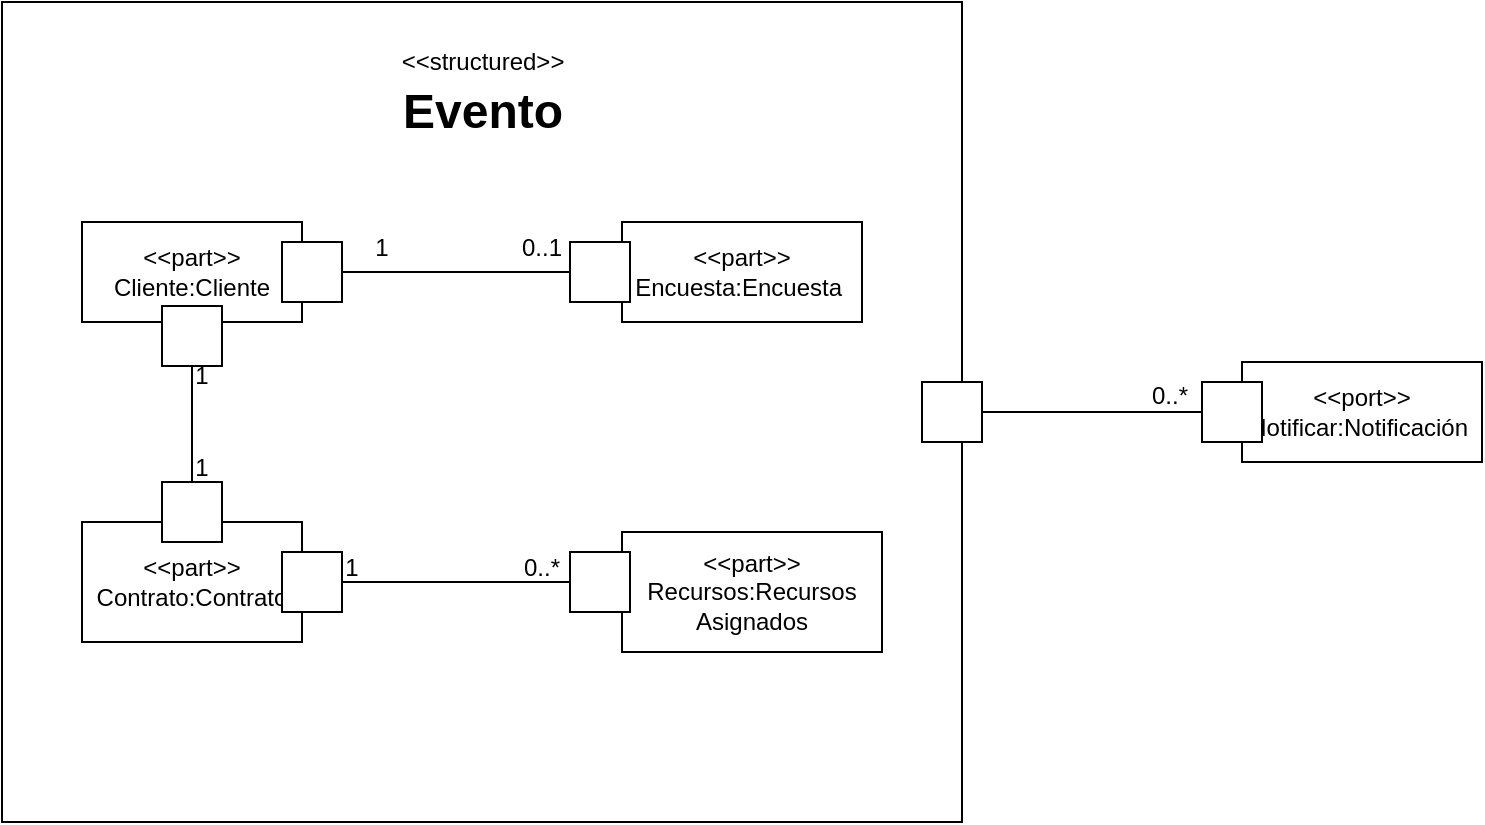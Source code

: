 <mxfile version="28.0.6">
  <diagram name="Página-1" id="6R_OjLi72vYt-dycN_tc">
    <mxGraphModel grid="1" page="1" gridSize="10" guides="1" tooltips="1" connect="1" arrows="1" fold="1" pageScale="1" pageWidth="827" pageHeight="1169" math="0" shadow="0">
      <root>
        <mxCell id="0" />
        <mxCell id="1" parent="0" />
        <mxCell id="su-L_p-GnaSUFCZXxHe7-21" style="edgeStyle=orthogonalEdgeStyle;rounded=1;orthogonalLoop=1;jettySize=auto;html=1;entryX=0;entryY=0.5;entryDx=0;entryDy=0;curved=0;endArrow=none;endFill=0;" edge="1" parent="1" source="su-L_p-GnaSUFCZXxHe7-1">
          <mxGeometry relative="1" as="geometry">
            <mxPoint x="707" y="225" as="targetPoint" />
          </mxGeometry>
        </mxCell>
        <mxCell id="su-L_p-GnaSUFCZXxHe7-1" value="" style="verticalLabelPosition=bottom;verticalAlign=top;html=1;shape=mxgraph.basic.rect;fillColor2=none;strokeWidth=1;size=20;indent=5;" vertex="1" parent="1">
          <mxGeometry x="100" y="20" width="480" height="410" as="geometry" />
        </mxCell>
        <mxCell id="su-L_p-GnaSUFCZXxHe7-2" value="&lt;span style=&quot;font-size: 12px; font-weight: 400; text-wrap-mode: wrap;&quot;&gt;&amp;lt;&amp;lt;structured&amp;gt;&amp;gt;&lt;/span&gt;&lt;div&gt;Evento&lt;/div&gt;" style="text;strokeColor=none;fillColor=none;html=1;fontSize=24;fontStyle=1;verticalAlign=middle;align=center;" vertex="1" parent="1">
          <mxGeometry x="255" y="40" width="170" height="40" as="geometry" />
        </mxCell>
        <mxCell id="su-L_p-GnaSUFCZXxHe7-3" value="&lt;div&gt;&amp;lt;&amp;lt;part&amp;gt;&amp;gt;&lt;/div&gt;Contrato:Contrato" style="html=1;whiteSpace=wrap;" vertex="1" parent="1">
          <mxGeometry x="140" y="280" width="110" height="60" as="geometry" />
        </mxCell>
        <mxCell id="su-L_p-GnaSUFCZXxHe7-4" value="&amp;lt;&amp;lt;part&amp;gt;&amp;gt;&lt;div&gt;Recursos:Recursos Asignados&lt;/div&gt;" style="html=1;whiteSpace=wrap;" vertex="1" parent="1">
          <mxGeometry x="410" y="285" width="130" height="60" as="geometry" />
        </mxCell>
        <mxCell id="su-L_p-GnaSUFCZXxHe7-6" value="&amp;lt;&amp;lt;part&amp;gt;&amp;gt;&lt;div&gt;Encuesta:Encuesta&amp;nbsp;&lt;/div&gt;" style="html=1;whiteSpace=wrap;" vertex="1" parent="1">
          <mxGeometry x="410" y="130" width="120" height="50" as="geometry" />
        </mxCell>
        <mxCell id="su-L_p-GnaSUFCZXxHe7-5" value="&amp;lt;&amp;lt;part&amp;gt;&amp;gt;&lt;br&gt;Cliente:Cliente&lt;span style=&quot;color: rgba(0, 0, 0, 0); font-family: monospace; font-size: 0px; text-align: start; text-wrap-mode: nowrap;&quot;&gt;%3CmxGraphModel%3E%3Croot%3E%3CmxCell%20id%3D%220%22%2F%3E%3CmxCell%20id%3D%221%22%20parent%3D%220%22%2F%3E%3CmxCell%20id%3D%222%22%20value%3D%22Contrato%22%20style%3D%22html%3D1%3BwhiteSpace%3Dwrap%3B%22%20vertex%3D%221%22%20parent%3D%221%22%3E%3CmxGeometry%20x%3D%22130%22%20y%3D%22130%22%20width%3D%22110%22%20height%3D%2250%22%20as%3D%22geometry%22%2F%3E%3C%2FmxCell%3E%3C%2Froot%3E%3C%2FmxGraphModel%3E&lt;/span&gt;" style="html=1;whiteSpace=wrap;" vertex="1" parent="1">
          <mxGeometry x="140" y="130" width="110" height="50" as="geometry" />
        </mxCell>
        <mxCell id="6J4SbKohYvfMICyxSjGV-2" value="" style="text;strokeColor=none;fillColor=none;align=left;verticalAlign=middle;spacingTop=-1;spacingLeft=4;spacingRight=4;rotatable=0;labelPosition=right;points=[];portConstraint=eastwest;" vertex="1" parent="1">
          <mxGeometry x="410" y="180" width="20" height="14" as="geometry" />
        </mxCell>
        <mxCell id="su-L_p-GnaSUFCZXxHe7-8" value="" style="rounded=0;whiteSpace=wrap;html=1;" vertex="1" parent="1">
          <mxGeometry x="180" y="172" width="30" height="30" as="geometry" />
        </mxCell>
        <mxCell id="su-L_p-GnaSUFCZXxHe7-9" value="" style="rounded=0;whiteSpace=wrap;html=1;" vertex="1" parent="1">
          <mxGeometry x="180" y="260" width="30" height="30" as="geometry" />
        </mxCell>
        <mxCell id="6J4SbKohYvfMICyxSjGV-7" value="" style="endArrow=none;html=1;rounded=0;entryX=0.5;entryY=1;entryDx=0;entryDy=0;exitX=0.5;exitY=0;exitDx=0;exitDy=0;" edge="1" parent="1" source="su-L_p-GnaSUFCZXxHe7-9" target="su-L_p-GnaSUFCZXxHe7-8">
          <mxGeometry width="50" height="50" relative="1" as="geometry">
            <mxPoint x="260" y="280" as="sourcePoint" />
            <mxPoint x="310" y="230" as="targetPoint" />
          </mxGeometry>
        </mxCell>
        <mxCell id="su-L_p-GnaSUFCZXxHe7-11" value="" style="rounded=0;whiteSpace=wrap;html=1;" vertex="1" parent="1">
          <mxGeometry x="240" y="295" width="30" height="30" as="geometry" />
        </mxCell>
        <mxCell id="su-L_p-GnaSUFCZXxHe7-13" value="" style="rounded=0;whiteSpace=wrap;html=1;" vertex="1" parent="1">
          <mxGeometry x="384" y="295" width="30" height="30" as="geometry" />
        </mxCell>
        <mxCell id="6J4SbKohYvfMICyxSjGV-8" value="" style="endArrow=none;html=1;rounded=0;exitX=1;exitY=0.5;exitDx=0;exitDy=0;entryX=0;entryY=0.5;entryDx=0;entryDy=0;" edge="1" parent="1" source="su-L_p-GnaSUFCZXxHe7-11" target="su-L_p-GnaSUFCZXxHe7-13">
          <mxGeometry width="50" height="50" relative="1" as="geometry">
            <mxPoint x="300" y="290" as="sourcePoint" />
            <mxPoint x="350" y="240" as="targetPoint" />
          </mxGeometry>
        </mxCell>
        <mxCell id="su-L_p-GnaSUFCZXxHe7-17" value="" style="rounded=0;whiteSpace=wrap;html=1;" vertex="1" parent="1">
          <mxGeometry x="384" y="140" width="30" height="30" as="geometry" />
        </mxCell>
        <mxCell id="6J4SbKohYvfMICyxSjGV-9" value="" style="endArrow=none;html=1;rounded=0;exitX=1;exitY=0.5;exitDx=0;exitDy=0;entryX=0;entryY=0.5;entryDx=0;entryDy=0;" edge="1" parent="1" source="su-L_p-GnaSUFCZXxHe7-18" target="su-L_p-GnaSUFCZXxHe7-17">
          <mxGeometry width="50" height="50" relative="1" as="geometry">
            <mxPoint x="270" y="154.55" as="sourcePoint" />
            <mxPoint x="384" y="154.55" as="targetPoint" />
          </mxGeometry>
        </mxCell>
        <mxCell id="su-L_p-GnaSUFCZXxHe7-18" value="" style="rounded=0;whiteSpace=wrap;html=1;" vertex="1" parent="1">
          <mxGeometry x="240" y="140" width="30" height="30" as="geometry" />
        </mxCell>
        <mxCell id="6J4SbKohYvfMICyxSjGV-10" value="&lt;table&gt;&lt;tbody&gt;&lt;tr&gt;&lt;td data-col-size=&quot;sm&quot; data-end=&quot;2136&quot; data-start=&quot;2111&quot;&gt;&lt;/td&gt;&lt;/tr&gt;&lt;/tbody&gt;&lt;/table&gt;&lt;table&gt;&lt;tbody&gt;&lt;tr&gt;&lt;td data-col-size=&quot;sm&quot; data-end=&quot;2162&quot; data-start=&quot;2136&quot;&gt;0..1&lt;/td&gt;&lt;/tr&gt;&lt;/tbody&gt;&lt;/table&gt;" style="text;html=1;align=center;verticalAlign=middle;whiteSpace=wrap;rounded=0;" vertex="1" parent="1">
          <mxGeometry x="350" y="130" width="40" height="20" as="geometry" />
        </mxCell>
        <mxCell id="6J4SbKohYvfMICyxSjGV-11" value="&lt;table&gt;&lt;tbody&gt;&lt;tr&gt;&lt;td data-col-size=&quot;sm&quot; data-end=&quot;2136&quot; data-start=&quot;2111&quot;&gt;&lt;/td&gt;&lt;/tr&gt;&lt;/tbody&gt;&lt;/table&gt;&lt;table&gt;&lt;tbody&gt;&lt;tr&gt;&lt;td data-col-size=&quot;sm&quot; data-end=&quot;2162&quot; data-start=&quot;2136&quot;&gt;1&lt;/td&gt;&lt;/tr&gt;&lt;/tbody&gt;&lt;/table&gt;" style="text;html=1;align=center;verticalAlign=middle;whiteSpace=wrap;rounded=0;" vertex="1" parent="1">
          <mxGeometry x="270" y="132.5" width="40" height="15" as="geometry" />
        </mxCell>
        <mxCell id="6J4SbKohYvfMICyxSjGV-12" value="&lt;table&gt;&lt;tbody&gt;&lt;tr&gt;&lt;td data-col-size=&quot;sm&quot; data-end=&quot;2032&quot; data-start=&quot;2007&quot;&gt;&lt;/td&gt;&lt;/tr&gt;&lt;/tbody&gt;&lt;/table&gt;&lt;table&gt;&lt;tbody&gt;&lt;tr&gt;&lt;td data-end=&quot;2058&quot; data-start=&quot;2032&quot; data-col-size=&quot;sm&quot;&gt;1&lt;/td&gt;&lt;/tr&gt;&lt;/tbody&gt;&lt;/table&gt;" style="text;html=1;align=center;verticalAlign=middle;whiteSpace=wrap;rounded=0;" vertex="1" parent="1">
          <mxGeometry x="180" y="240" width="40" height="20" as="geometry" />
        </mxCell>
        <mxCell id="6J4SbKohYvfMICyxSjGV-13" value="&lt;table&gt;&lt;tbody&gt;&lt;tr&gt;&lt;td data-col-size=&quot;sm&quot; data-end=&quot;2032&quot; data-start=&quot;2007&quot;&gt;&lt;/td&gt;&lt;/tr&gt;&lt;/tbody&gt;&lt;/table&gt;&lt;table&gt;&lt;tbody&gt;&lt;tr&gt;&lt;td data-end=&quot;2058&quot; data-start=&quot;2032&quot; data-col-size=&quot;sm&quot;&gt;1&lt;/td&gt;&lt;/tr&gt;&lt;/tbody&gt;&lt;/table&gt;" style="text;html=1;align=center;verticalAlign=middle;whiteSpace=wrap;rounded=0;" vertex="1" parent="1">
          <mxGeometry x="180" y="194" width="40" height="20" as="geometry" />
        </mxCell>
        <mxCell id="6J4SbKohYvfMICyxSjGV-14" value="&lt;table&gt;&lt;tbody&gt;&lt;tr&gt;&lt;td data-col-size=&quot;sm&quot; data-end=&quot;2032&quot; data-start=&quot;2007&quot;&gt;&lt;/td&gt;&lt;/tr&gt;&lt;/tbody&gt;&lt;/table&gt;&lt;table&gt;&lt;tbody&gt;&lt;tr&gt;&lt;td data-end=&quot;2058&quot; data-start=&quot;2032&quot; data-col-size=&quot;sm&quot;&gt;1&lt;/td&gt;&lt;/tr&gt;&lt;/tbody&gt;&lt;/table&gt;" style="text;html=1;align=center;verticalAlign=middle;whiteSpace=wrap;rounded=0;" vertex="1" parent="1">
          <mxGeometry x="255" y="290" width="40" height="20" as="geometry" />
        </mxCell>
        <mxCell id="6J4SbKohYvfMICyxSjGV-15" value="&lt;table&gt;&lt;tbody&gt;&lt;tr&gt;&lt;td data-col-size=&quot;sm&quot; data-end=&quot;2084&quot; data-start=&quot;2059&quot;&gt;&lt;/td&gt;&lt;/tr&gt;&lt;/tbody&gt;&lt;/table&gt;&lt;table&gt;&lt;tbody&gt;&lt;tr&gt;&lt;td data-end=&quot;2110&quot; data-start=&quot;2084&quot; data-col-size=&quot;sm&quot;&gt;0..*&lt;/td&gt;&lt;/tr&gt;&lt;/tbody&gt;&lt;/table&gt;" style="text;html=1;align=center;verticalAlign=middle;whiteSpace=wrap;rounded=0;" vertex="1" parent="1">
          <mxGeometry x="340" y="285" width="60" height="30" as="geometry" />
        </mxCell>
        <mxCell id="6J4SbKohYvfMICyxSjGV-16" value="&lt;table&gt;&lt;tbody&gt;&lt;tr&gt;&lt;td data-start=&quot;2163&quot; data-end=&quot;2188&quot; data-col-size=&quot;sm&quot;&gt;&lt;/td&gt;&lt;/tr&gt;&lt;/tbody&gt;&lt;/table&gt;&lt;table&gt;&lt;tbody&gt;&lt;tr&gt;&lt;td data-start=&quot;2188&quot; data-end=&quot;2214&quot; data-col-size=&quot;sm&quot;&gt;0..*&lt;/td&gt;&lt;/tr&gt;&lt;/tbody&gt;&lt;/table&gt;" style="text;whiteSpace=wrap;html=1;" vertex="1" parent="1">
          <mxGeometry x="670" y="194" width="60" height="50" as="geometry" />
        </mxCell>
        <mxCell id="Yjn0q0U5zTu0aTewjrDe-1" value="" style="rounded=0;whiteSpace=wrap;html=1;" vertex="1" parent="1">
          <mxGeometry x="560" y="210" width="30" height="30" as="geometry" />
        </mxCell>
        <mxCell id="Yjn0q0U5zTu0aTewjrDe-2" value="&lt;font style=&quot;vertical-align: inherit;&quot;&gt;&lt;font style=&quot;vertical-align: inherit;&quot;&gt;&amp;lt;&amp;lt;port&amp;gt;&amp;gt;&lt;/font&gt;&lt;/font&gt;&lt;div&gt;&lt;font style=&quot;vertical-align: inherit;&quot;&gt;&lt;font style=&quot;vertical-align: inherit;&quot;&gt;Notificar:Notificación&amp;nbsp;&lt;/font&gt;&lt;/font&gt;&lt;/div&gt;" style="html=1;whiteSpace=wrap;" vertex="1" parent="1">
          <mxGeometry x="720" y="200" width="120" height="50" as="geometry" />
        </mxCell>
        <mxCell id="Yjn0q0U5zTu0aTewjrDe-3" value="" style="rounded=0;whiteSpace=wrap;html=1;" vertex="1" parent="1">
          <mxGeometry x="700" y="210" width="30" height="30" as="geometry" />
        </mxCell>
      </root>
    </mxGraphModel>
  </diagram>
</mxfile>
